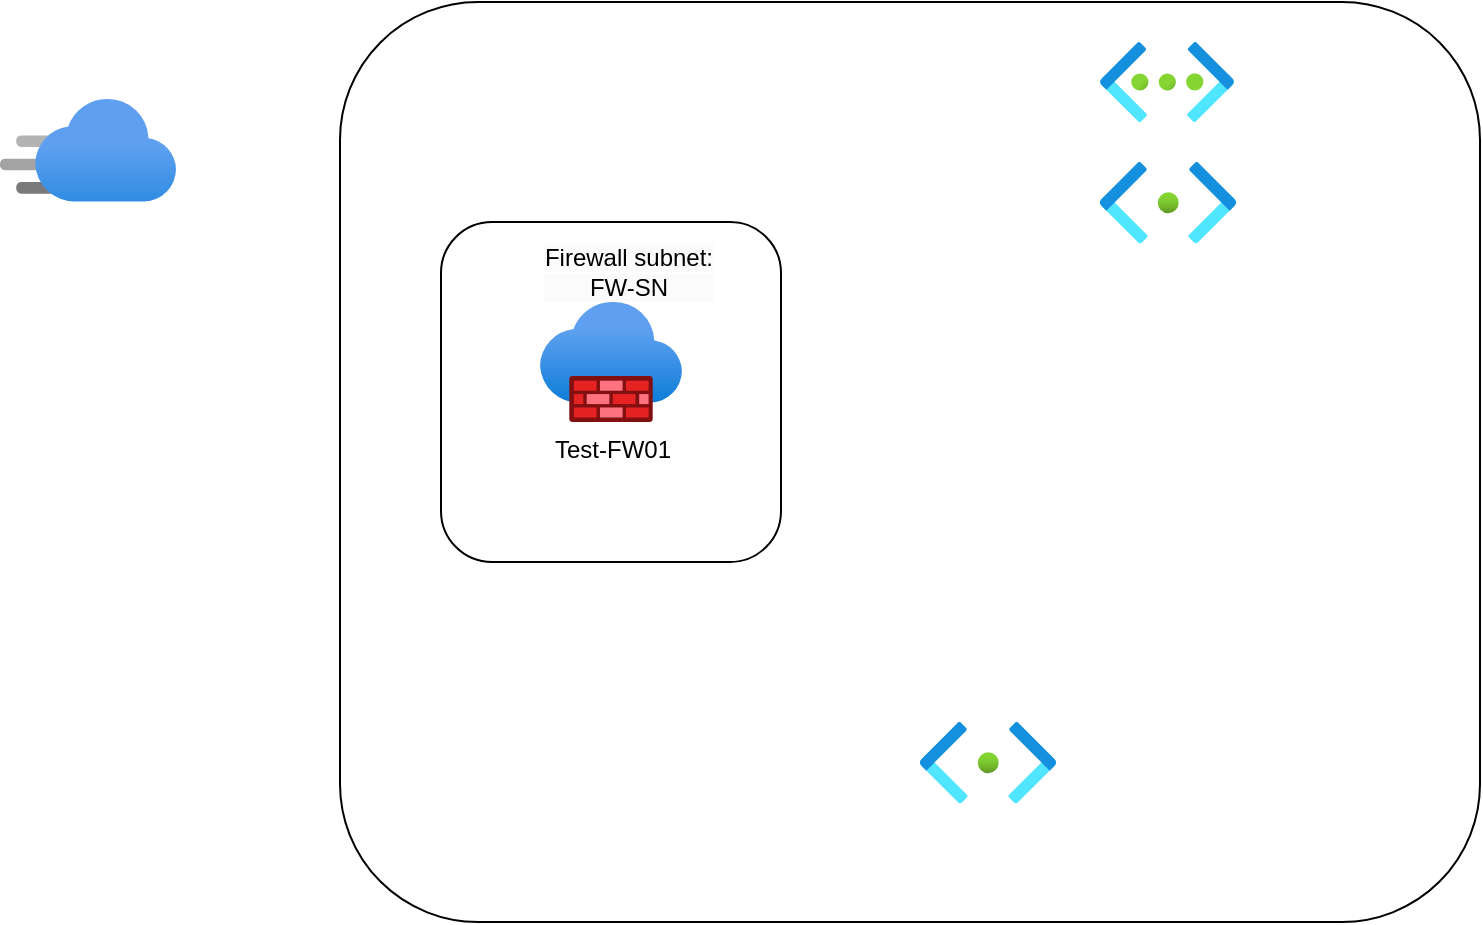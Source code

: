 <mxfile version="24.3.1" type="github">
  <diagram name="Page-1" id="822b0af5-4adb-64df-f703-e8dfc1f81529">
    <mxGraphModel dx="1982" dy="1146" grid="1" gridSize="10" guides="1" tooltips="1" connect="1" arrows="1" fold="1" page="1" pageScale="1" pageWidth="1100" pageHeight="850" background="none" math="0" shadow="0">
      <root>
        <mxCell id="0" />
        <mxCell id="1" parent="0" />
        <mxCell id="Aqv4vu8953xIUPXTBQyh-5" value="" style="rounded=1;whiteSpace=wrap;html=1;labelBackgroundColor=#AB8282;" vertex="1" parent="1">
          <mxGeometry x="200" y="80" width="570" height="460" as="geometry" />
        </mxCell>
        <mxCell id="Aqv4vu8953xIUPXTBQyh-6" value="" style="whiteSpace=wrap;html=1;aspect=fixed;rounded=1;" vertex="1" parent="1">
          <mxGeometry x="250.5" y="190" width="170" height="170" as="geometry" />
        </mxCell>
        <mxCell id="Aqv4vu8953xIUPXTBQyh-1" value="Test-FW01" style="image;aspect=fixed;html=1;points=[];align=center;fontSize=12;image=img/lib/azure2/networking/Firewalls.svg;" vertex="1" parent="1">
          <mxGeometry x="300" y="230" width="71" height="60" as="geometry" />
        </mxCell>
        <mxCell id="Aqv4vu8953xIUPXTBQyh-2" value="" style="image;aspect=fixed;html=1;points=[];align=center;fontSize=12;image=img/lib/azure2/networking/Subnet.svg;" vertex="1" parent="1">
          <mxGeometry x="580" y="160" width="68" height="40.72" as="geometry" />
        </mxCell>
        <mxCell id="Aqv4vu8953xIUPXTBQyh-3" value="" style="image;aspect=fixed;html=1;points=[];align=center;fontSize=12;image=img/lib/azure2/networking/Virtual_Networks.svg;" vertex="1" parent="1">
          <mxGeometry x="580" y="100" width="67" height="40" as="geometry" />
        </mxCell>
        <mxCell id="Aqv4vu8953xIUPXTBQyh-4" value="" style="image;aspect=fixed;html=1;points=[];align=center;fontSize=12;image=img/lib/azure2/networking/Subnet.svg;" vertex="1" parent="1">
          <mxGeometry x="490" y="440" width="68" height="40.72" as="geometry" />
        </mxCell>
        <mxCell id="Aqv4vu8953xIUPXTBQyh-10" value="&lt;br&gt;&lt;span style=&quot;color: rgb(0, 0, 0); font-family: Helvetica; font-size: 12px; font-style: normal; font-variant-ligatures: normal; font-variant-caps: normal; font-weight: 400; letter-spacing: normal; orphans: 2; text-align: center; text-indent: 0px; text-transform: none; widows: 2; word-spacing: 0px; -webkit-text-stroke-width: 0px; white-space: normal; background-color: rgb(251, 251, 251); text-decoration-thickness: initial; text-decoration-style: initial; text-decoration-color: initial; display: inline !important; float: none;&quot;&gt;Firewall subnet:&lt;/span&gt;&lt;div style=&quot;forced-color-adjust: none; color: rgb(0, 0, 0); font-family: Helvetica; font-size: 12px; font-style: normal; font-variant-ligatures: normal; font-variant-caps: normal; font-weight: 400; letter-spacing: normal; orphans: 2; text-align: center; text-indent: 0px; text-transform: none; widows: 2; word-spacing: 0px; -webkit-text-stroke-width: 0px; white-space: normal; background-color: rgb(251, 251, 251); text-decoration-thickness: initial; text-decoration-style: initial; text-decoration-color: initial;&quot;&gt;FW-SN&lt;/div&gt;&lt;div&gt;&lt;br/&gt;&lt;/div&gt;" style="text;html=1;align=center;verticalAlign=middle;whiteSpace=wrap;rounded=0;" vertex="1" parent="1">
          <mxGeometry x="299" y="199.72" width="91" height="30" as="geometry" />
        </mxCell>
        <mxCell id="Aqv4vu8953xIUPXTBQyh-11" value="" style="image;aspect=fixed;html=1;points=[];align=center;fontSize=12;image=img/lib/azure2/networking/CDN_Profiles.svg;" vertex="1" parent="1">
          <mxGeometry x="30" y="128.24" width="88" height="51.76" as="geometry" />
        </mxCell>
      </root>
    </mxGraphModel>
  </diagram>
</mxfile>
